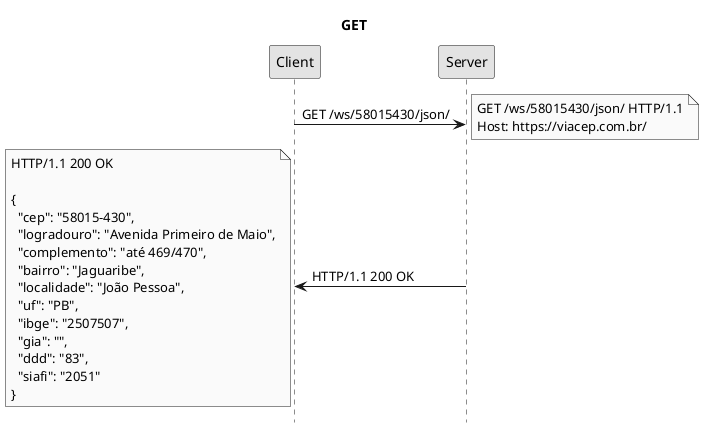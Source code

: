 @startuml
title GET
hide footbox
skinparam monochrome true

Client -> Server: GET /ws/58015430/json/
note right: GET /ws/58015430/json/ HTTP/1.1\nHost: https://viacep.com.br/
Server -> Client: HTTP/1.1 200 OK
note left: HTTP/1.1 200 OK\n\n{\n  "cep": "58015-430",\n  "logradouro": "Avenida Primeiro de Maio",\n  "complemento": "até 469/470",\n  "bairro": "Jaguaribe",\n  "localidade": "João Pessoa",\n  "uf": "PB",\n  "ibge": "2507507",\n  "gia": "",\n  "ddd": "83",\n  "siafi": "2051"\n}
@enduml
